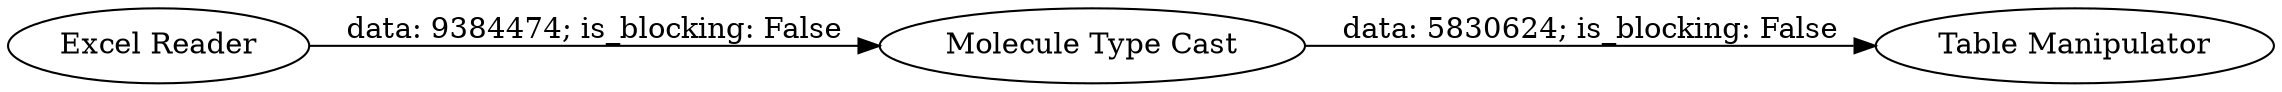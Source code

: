 digraph {
	"6679747691809803693_36" [label="Molecule Type Cast"]
	"6679747691809803693_37" [label="Table Manipulator"]
	"6679747691809803693_35" [label="Excel Reader"]
	"6679747691809803693_36" -> "6679747691809803693_37" [label="data: 5830624; is_blocking: False"]
	"6679747691809803693_35" -> "6679747691809803693_36" [label="data: 9384474; is_blocking: False"]
	rankdir=LR
}
